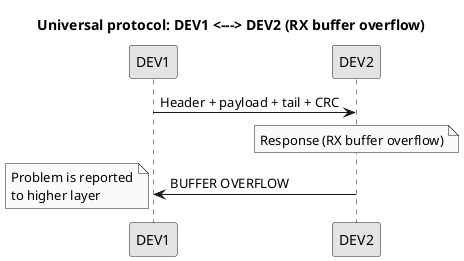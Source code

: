 @startuml

skinparam monochrome true

 title Universal protocol: DEV1 <---> DEV2 (RX buffer overflow)

DEV1 -> DEV2: Header + payload + tail + CRC
note over DEV2: Response (RX buffer overflow)
DEV2 -> DEV1: BUFFER OVERFLOW
note left: Problem is reported\nto higher layer


@enduml